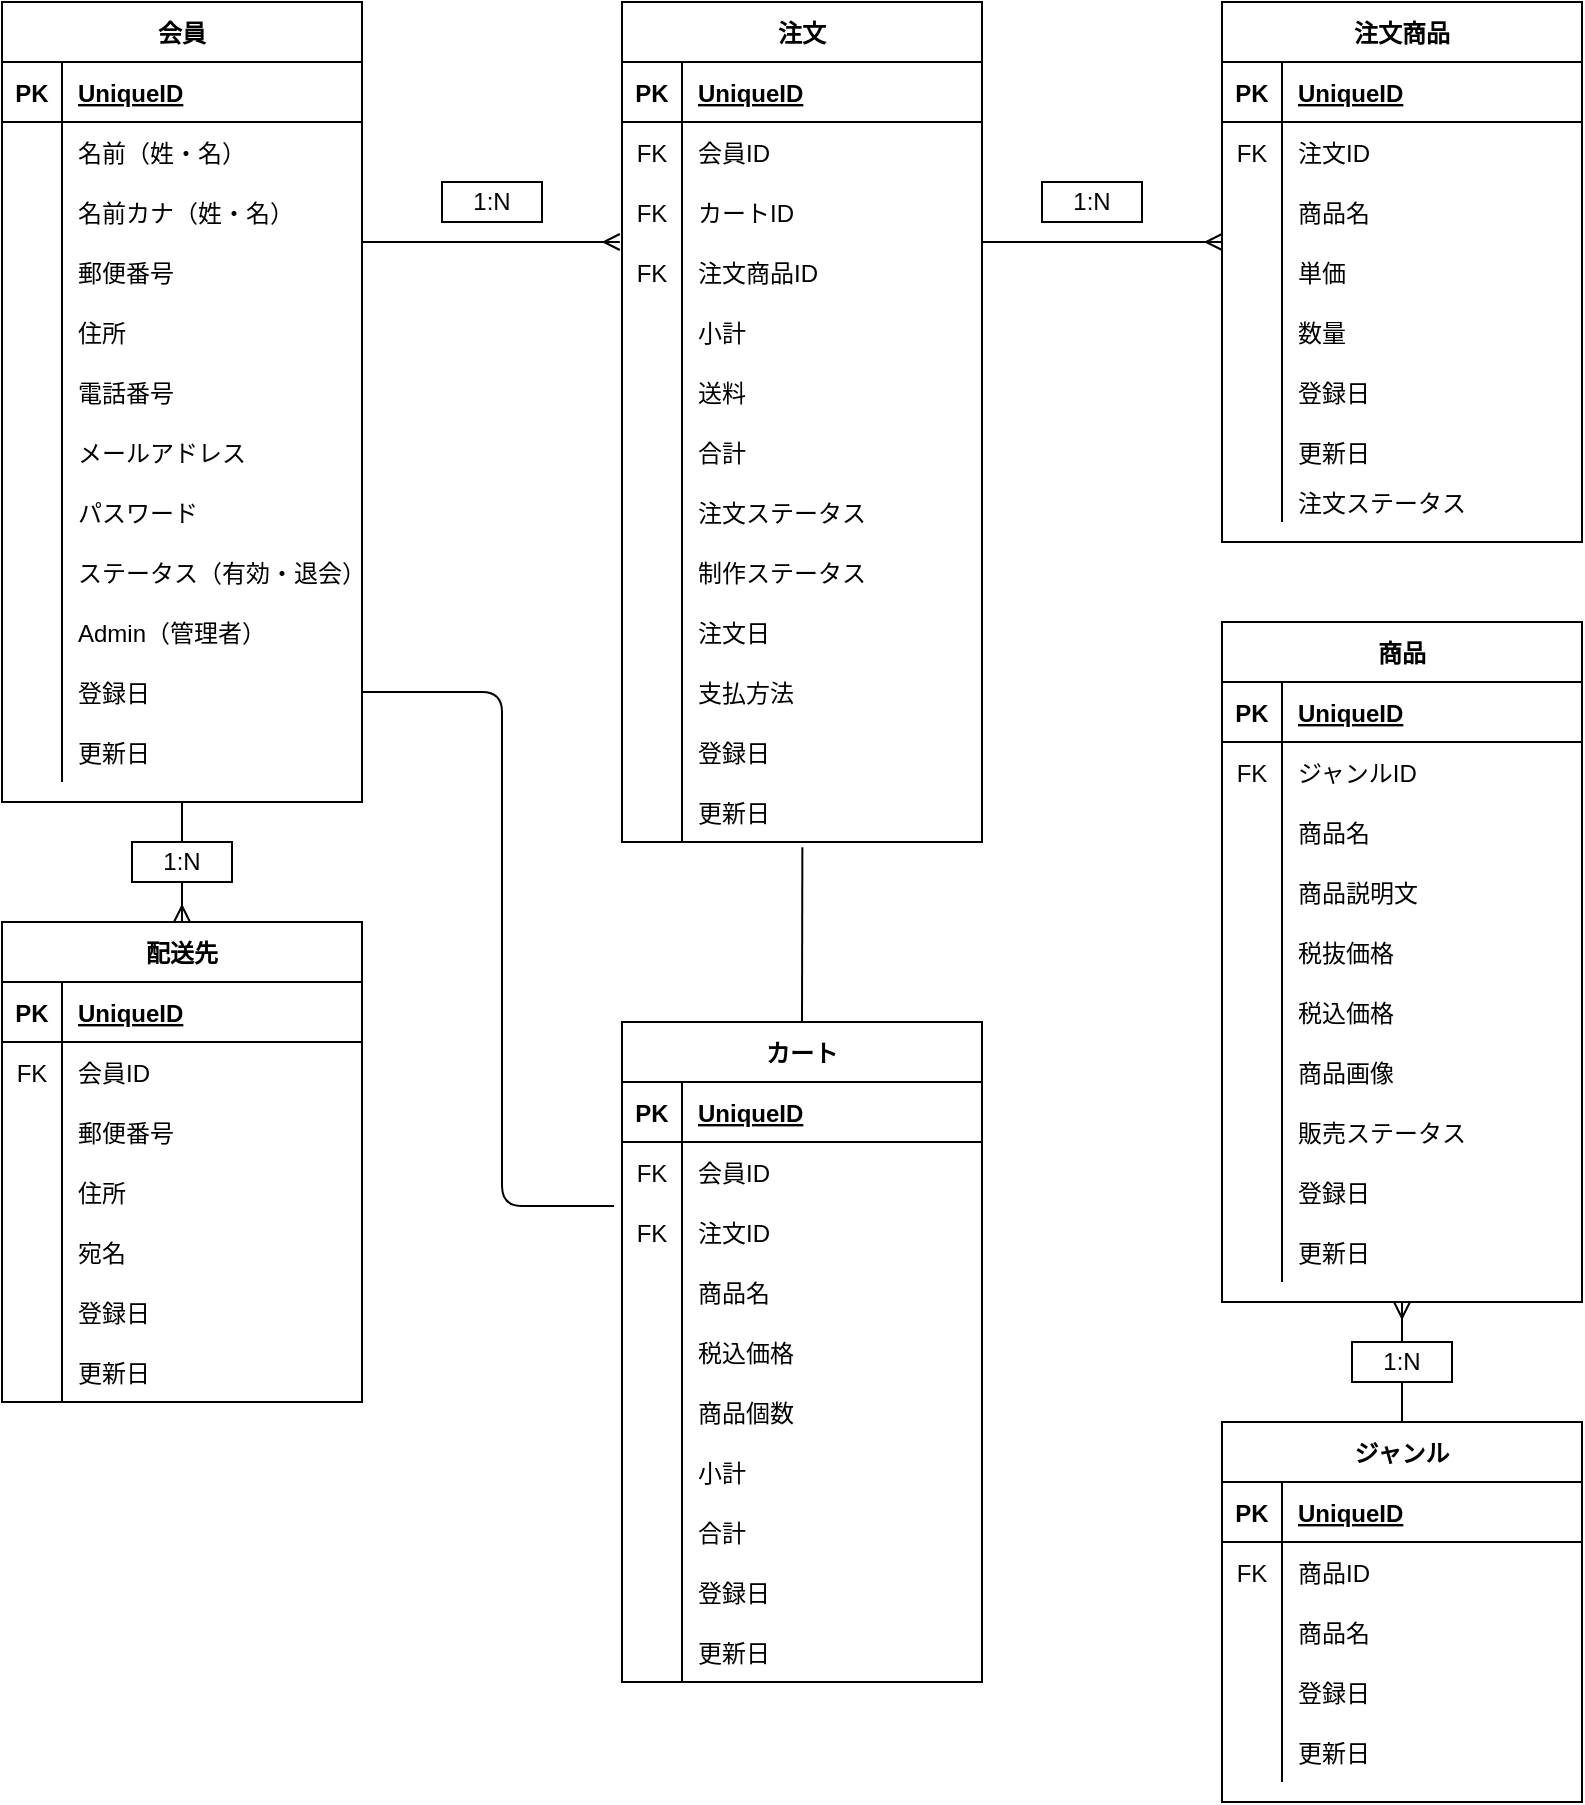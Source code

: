 <mxfile version="14.5.10" type="github">
  <diagram id="IAEGiq9gP3FGeBTiqhDT" name="Page-1">
    <mxGraphModel dx="1111" dy="513" grid="1" gridSize="10" guides="1" tooltips="1" connect="1" arrows="1" fold="1" page="1" pageScale="1" pageWidth="827" pageHeight="1169" math="0" shadow="0">
      <root>
        <mxCell id="0" />
        <mxCell id="1" parent="0" />
        <mxCell id="_laBqRCfSA1-eoaLihnK-1" value="会員" style="shape=table;startSize=30;container=1;collapsible=1;childLayout=tableLayout;fixedRows=1;rowLines=0;fontStyle=1;align=center;resizeLast=1;" vertex="1" parent="1">
          <mxGeometry x="10" y="10" width="180" height="400" as="geometry" />
        </mxCell>
        <mxCell id="_laBqRCfSA1-eoaLihnK-2" value="" style="shape=partialRectangle;collapsible=0;dropTarget=0;pointerEvents=0;fillColor=none;top=0;left=0;bottom=1;right=0;points=[[0,0.5],[1,0.5]];portConstraint=eastwest;" vertex="1" parent="_laBqRCfSA1-eoaLihnK-1">
          <mxGeometry y="30" width="180" height="30" as="geometry" />
        </mxCell>
        <mxCell id="_laBqRCfSA1-eoaLihnK-3" value="PK" style="shape=partialRectangle;connectable=0;fillColor=none;top=0;left=0;bottom=0;right=0;fontStyle=1;overflow=hidden;" vertex="1" parent="_laBqRCfSA1-eoaLihnK-2">
          <mxGeometry width="30" height="30" as="geometry" />
        </mxCell>
        <mxCell id="_laBqRCfSA1-eoaLihnK-4" value="UniqueID" style="shape=partialRectangle;connectable=0;fillColor=none;top=0;left=0;bottom=0;right=0;align=left;spacingLeft=6;fontStyle=5;overflow=hidden;" vertex="1" parent="_laBqRCfSA1-eoaLihnK-2">
          <mxGeometry x="30" width="150" height="30" as="geometry" />
        </mxCell>
        <mxCell id="_laBqRCfSA1-eoaLihnK-5" value="" style="shape=partialRectangle;collapsible=0;dropTarget=0;pointerEvents=0;fillColor=none;top=0;left=0;bottom=0;right=0;points=[[0,0.5],[1,0.5]];portConstraint=eastwest;" vertex="1" parent="_laBqRCfSA1-eoaLihnK-1">
          <mxGeometry y="60" width="180" height="30" as="geometry" />
        </mxCell>
        <mxCell id="_laBqRCfSA1-eoaLihnK-6" value="" style="shape=partialRectangle;connectable=0;fillColor=none;top=0;left=0;bottom=0;right=0;editable=1;overflow=hidden;" vertex="1" parent="_laBqRCfSA1-eoaLihnK-5">
          <mxGeometry width="30" height="30" as="geometry" />
        </mxCell>
        <mxCell id="_laBqRCfSA1-eoaLihnK-7" value="名前（姓・名）" style="shape=partialRectangle;connectable=0;fillColor=none;top=0;left=0;bottom=0;right=0;align=left;spacingLeft=6;overflow=hidden;" vertex="1" parent="_laBqRCfSA1-eoaLihnK-5">
          <mxGeometry x="30" width="150" height="30" as="geometry" />
        </mxCell>
        <mxCell id="_laBqRCfSA1-eoaLihnK-8" value="" style="shape=partialRectangle;collapsible=0;dropTarget=0;pointerEvents=0;fillColor=none;top=0;left=0;bottom=0;right=0;points=[[0,0.5],[1,0.5]];portConstraint=eastwest;" vertex="1" parent="_laBqRCfSA1-eoaLihnK-1">
          <mxGeometry y="90" width="180" height="30" as="geometry" />
        </mxCell>
        <mxCell id="_laBqRCfSA1-eoaLihnK-9" value="" style="shape=partialRectangle;connectable=0;fillColor=none;top=0;left=0;bottom=0;right=0;editable=1;overflow=hidden;" vertex="1" parent="_laBqRCfSA1-eoaLihnK-8">
          <mxGeometry width="30" height="30" as="geometry" />
        </mxCell>
        <mxCell id="_laBqRCfSA1-eoaLihnK-10" value="名前カナ（姓・名）" style="shape=partialRectangle;connectable=0;fillColor=none;top=0;left=0;bottom=0;right=0;align=left;spacingLeft=6;overflow=hidden;" vertex="1" parent="_laBqRCfSA1-eoaLihnK-8">
          <mxGeometry x="30" width="150" height="30" as="geometry" />
        </mxCell>
        <mxCell id="_laBqRCfSA1-eoaLihnK-11" value="" style="shape=partialRectangle;collapsible=0;dropTarget=0;pointerEvents=0;fillColor=none;top=0;left=0;bottom=0;right=0;points=[[0,0.5],[1,0.5]];portConstraint=eastwest;" vertex="1" parent="_laBqRCfSA1-eoaLihnK-1">
          <mxGeometry y="120" width="180" height="30" as="geometry" />
        </mxCell>
        <mxCell id="_laBqRCfSA1-eoaLihnK-12" value="" style="shape=partialRectangle;connectable=0;fillColor=none;top=0;left=0;bottom=0;right=0;editable=1;overflow=hidden;" vertex="1" parent="_laBqRCfSA1-eoaLihnK-11">
          <mxGeometry width="30" height="30" as="geometry" />
        </mxCell>
        <mxCell id="_laBqRCfSA1-eoaLihnK-13" value="郵便番号" style="shape=partialRectangle;connectable=0;fillColor=none;top=0;left=0;bottom=0;right=0;align=left;spacingLeft=6;overflow=hidden;" vertex="1" parent="_laBqRCfSA1-eoaLihnK-11">
          <mxGeometry x="30" width="150" height="30" as="geometry" />
        </mxCell>
        <mxCell id="_laBqRCfSA1-eoaLihnK-94" value="" style="shape=partialRectangle;collapsible=0;dropTarget=0;pointerEvents=0;fillColor=none;top=0;left=0;bottom=0;right=0;points=[[0,0.5],[1,0.5]];portConstraint=eastwest;" vertex="1" parent="_laBqRCfSA1-eoaLihnK-1">
          <mxGeometry y="150" width="180" height="30" as="geometry" />
        </mxCell>
        <mxCell id="_laBqRCfSA1-eoaLihnK-95" value="" style="shape=partialRectangle;connectable=0;fillColor=none;top=0;left=0;bottom=0;right=0;editable=1;overflow=hidden;" vertex="1" parent="_laBqRCfSA1-eoaLihnK-94">
          <mxGeometry width="30" height="30" as="geometry" />
        </mxCell>
        <mxCell id="_laBqRCfSA1-eoaLihnK-96" value="住所" style="shape=partialRectangle;connectable=0;fillColor=none;top=0;left=0;bottom=0;right=0;align=left;spacingLeft=6;overflow=hidden;" vertex="1" parent="_laBqRCfSA1-eoaLihnK-94">
          <mxGeometry x="30" width="150" height="30" as="geometry" />
        </mxCell>
        <mxCell id="_laBqRCfSA1-eoaLihnK-98" value="" style="shape=partialRectangle;collapsible=0;dropTarget=0;pointerEvents=0;fillColor=none;top=0;left=0;bottom=0;right=0;points=[[0,0.5],[1,0.5]];portConstraint=eastwest;" vertex="1" parent="_laBqRCfSA1-eoaLihnK-1">
          <mxGeometry y="180" width="180" height="30" as="geometry" />
        </mxCell>
        <mxCell id="_laBqRCfSA1-eoaLihnK-99" value="" style="shape=partialRectangle;connectable=0;fillColor=none;top=0;left=0;bottom=0;right=0;editable=1;overflow=hidden;" vertex="1" parent="_laBqRCfSA1-eoaLihnK-98">
          <mxGeometry width="30" height="30" as="geometry" />
        </mxCell>
        <mxCell id="_laBqRCfSA1-eoaLihnK-100" value="電話番号" style="shape=partialRectangle;connectable=0;fillColor=none;top=0;left=0;bottom=0;right=0;align=left;spacingLeft=6;overflow=hidden;" vertex="1" parent="_laBqRCfSA1-eoaLihnK-98">
          <mxGeometry x="30" width="150" height="30" as="geometry" />
        </mxCell>
        <mxCell id="_laBqRCfSA1-eoaLihnK-101" value="" style="shape=partialRectangle;collapsible=0;dropTarget=0;pointerEvents=0;fillColor=none;top=0;left=0;bottom=0;right=0;points=[[0,0.5],[1,0.5]];portConstraint=eastwest;" vertex="1" parent="_laBqRCfSA1-eoaLihnK-1">
          <mxGeometry y="210" width="180" height="30" as="geometry" />
        </mxCell>
        <mxCell id="_laBqRCfSA1-eoaLihnK-102" value="" style="shape=partialRectangle;connectable=0;fillColor=none;top=0;left=0;bottom=0;right=0;editable=1;overflow=hidden;" vertex="1" parent="_laBqRCfSA1-eoaLihnK-101">
          <mxGeometry width="30" height="30" as="geometry" />
        </mxCell>
        <mxCell id="_laBqRCfSA1-eoaLihnK-103" value="メールアドレス" style="shape=partialRectangle;connectable=0;fillColor=none;top=0;left=0;bottom=0;right=0;align=left;spacingLeft=6;overflow=hidden;" vertex="1" parent="_laBqRCfSA1-eoaLihnK-101">
          <mxGeometry x="30" width="150" height="30" as="geometry" />
        </mxCell>
        <mxCell id="_laBqRCfSA1-eoaLihnK-104" value="" style="shape=partialRectangle;collapsible=0;dropTarget=0;pointerEvents=0;fillColor=none;top=0;left=0;bottom=0;right=0;points=[[0,0.5],[1,0.5]];portConstraint=eastwest;" vertex="1" parent="_laBqRCfSA1-eoaLihnK-1">
          <mxGeometry y="240" width="180" height="30" as="geometry" />
        </mxCell>
        <mxCell id="_laBqRCfSA1-eoaLihnK-105" value="" style="shape=partialRectangle;connectable=0;fillColor=none;top=0;left=0;bottom=0;right=0;editable=1;overflow=hidden;" vertex="1" parent="_laBqRCfSA1-eoaLihnK-104">
          <mxGeometry width="30" height="30" as="geometry" />
        </mxCell>
        <mxCell id="_laBqRCfSA1-eoaLihnK-106" value="パスワード" style="shape=partialRectangle;connectable=0;fillColor=none;top=0;left=0;bottom=0;right=0;align=left;spacingLeft=6;overflow=hidden;" vertex="1" parent="_laBqRCfSA1-eoaLihnK-104">
          <mxGeometry x="30" width="150" height="30" as="geometry" />
        </mxCell>
        <mxCell id="_laBqRCfSA1-eoaLihnK-107" value="" style="shape=partialRectangle;collapsible=0;dropTarget=0;pointerEvents=0;fillColor=none;top=0;left=0;bottom=0;right=0;points=[[0,0.5],[1,0.5]];portConstraint=eastwest;" vertex="1" parent="_laBqRCfSA1-eoaLihnK-1">
          <mxGeometry y="270" width="180" height="30" as="geometry" />
        </mxCell>
        <mxCell id="_laBqRCfSA1-eoaLihnK-108" value="" style="shape=partialRectangle;connectable=0;fillColor=none;top=0;left=0;bottom=0;right=0;editable=1;overflow=hidden;" vertex="1" parent="_laBqRCfSA1-eoaLihnK-107">
          <mxGeometry width="30" height="30" as="geometry" />
        </mxCell>
        <mxCell id="_laBqRCfSA1-eoaLihnK-109" value="ステータス（有効・退会）" style="shape=partialRectangle;connectable=0;fillColor=none;top=0;left=0;bottom=0;right=0;align=left;spacingLeft=6;overflow=hidden;" vertex="1" parent="_laBqRCfSA1-eoaLihnK-107">
          <mxGeometry x="30" width="150" height="30" as="geometry" />
        </mxCell>
        <mxCell id="_laBqRCfSA1-eoaLihnK-335" value="" style="shape=partialRectangle;collapsible=0;dropTarget=0;pointerEvents=0;fillColor=none;top=0;left=0;bottom=0;right=0;points=[[0,0.5],[1,0.5]];portConstraint=eastwest;" vertex="1" parent="_laBqRCfSA1-eoaLihnK-1">
          <mxGeometry y="300" width="180" height="30" as="geometry" />
        </mxCell>
        <mxCell id="_laBqRCfSA1-eoaLihnK-336" value="" style="shape=partialRectangle;connectable=0;fillColor=none;top=0;left=0;bottom=0;right=0;editable=1;overflow=hidden;" vertex="1" parent="_laBqRCfSA1-eoaLihnK-335">
          <mxGeometry width="30" height="30" as="geometry" />
        </mxCell>
        <mxCell id="_laBqRCfSA1-eoaLihnK-337" value="Admin（管理者）" style="shape=partialRectangle;connectable=0;fillColor=none;top=0;left=0;bottom=0;right=0;align=left;spacingLeft=6;overflow=hidden;" vertex="1" parent="_laBqRCfSA1-eoaLihnK-335">
          <mxGeometry x="30" width="150" height="30" as="geometry" />
        </mxCell>
        <mxCell id="_laBqRCfSA1-eoaLihnK-110" value="" style="shape=partialRectangle;collapsible=0;dropTarget=0;pointerEvents=0;fillColor=none;top=0;left=0;bottom=0;right=0;points=[[0,0.5],[1,0.5]];portConstraint=eastwest;" vertex="1" parent="_laBqRCfSA1-eoaLihnK-1">
          <mxGeometry y="330" width="180" height="30" as="geometry" />
        </mxCell>
        <mxCell id="_laBqRCfSA1-eoaLihnK-111" value="" style="shape=partialRectangle;connectable=0;fillColor=none;top=0;left=0;bottom=0;right=0;editable=1;overflow=hidden;" vertex="1" parent="_laBqRCfSA1-eoaLihnK-110">
          <mxGeometry width="30" height="30" as="geometry" />
        </mxCell>
        <mxCell id="_laBqRCfSA1-eoaLihnK-112" value="登録日" style="shape=partialRectangle;connectable=0;fillColor=none;top=0;left=0;bottom=0;right=0;align=left;spacingLeft=6;overflow=hidden;" vertex="1" parent="_laBqRCfSA1-eoaLihnK-110">
          <mxGeometry x="30" width="150" height="30" as="geometry" />
        </mxCell>
        <mxCell id="_laBqRCfSA1-eoaLihnK-113" value="" style="shape=partialRectangle;collapsible=0;dropTarget=0;pointerEvents=0;fillColor=none;top=0;left=0;bottom=0;right=0;points=[[0,0.5],[1,0.5]];portConstraint=eastwest;" vertex="1" parent="_laBqRCfSA1-eoaLihnK-1">
          <mxGeometry y="360" width="180" height="30" as="geometry" />
        </mxCell>
        <mxCell id="_laBqRCfSA1-eoaLihnK-114" value="" style="shape=partialRectangle;connectable=0;fillColor=none;top=0;left=0;bottom=0;right=0;editable=1;overflow=hidden;" vertex="1" parent="_laBqRCfSA1-eoaLihnK-113">
          <mxGeometry width="30" height="30" as="geometry" />
        </mxCell>
        <mxCell id="_laBqRCfSA1-eoaLihnK-115" value="更新日" style="shape=partialRectangle;connectable=0;fillColor=none;top=0;left=0;bottom=0;right=0;align=left;spacingLeft=6;overflow=hidden;" vertex="1" parent="_laBqRCfSA1-eoaLihnK-113">
          <mxGeometry x="30" width="150" height="30" as="geometry" />
        </mxCell>
        <mxCell id="_laBqRCfSA1-eoaLihnK-14" value="ジャンル" style="shape=table;startSize=30;container=1;collapsible=1;childLayout=tableLayout;fixedRows=1;rowLines=0;fontStyle=1;align=center;resizeLast=1;" vertex="1" parent="1">
          <mxGeometry x="620" y="720" width="180" height="190" as="geometry" />
        </mxCell>
        <mxCell id="_laBqRCfSA1-eoaLihnK-15" value="" style="shape=partialRectangle;collapsible=0;dropTarget=0;pointerEvents=0;fillColor=none;top=0;left=0;bottom=1;right=0;points=[[0,0.5],[1,0.5]];portConstraint=eastwest;" vertex="1" parent="_laBqRCfSA1-eoaLihnK-14">
          <mxGeometry y="30" width="180" height="30" as="geometry" />
        </mxCell>
        <mxCell id="_laBqRCfSA1-eoaLihnK-16" value="PK" style="shape=partialRectangle;connectable=0;fillColor=none;top=0;left=0;bottom=0;right=0;fontStyle=1;overflow=hidden;" vertex="1" parent="_laBqRCfSA1-eoaLihnK-15">
          <mxGeometry width="30" height="30" as="geometry" />
        </mxCell>
        <mxCell id="_laBqRCfSA1-eoaLihnK-17" value="UniqueID" style="shape=partialRectangle;connectable=0;fillColor=none;top=0;left=0;bottom=0;right=0;align=left;spacingLeft=6;fontStyle=5;overflow=hidden;" vertex="1" parent="_laBqRCfSA1-eoaLihnK-15">
          <mxGeometry x="30" width="150" height="30" as="geometry" />
        </mxCell>
        <mxCell id="_laBqRCfSA1-eoaLihnK-194" value="" style="shape=partialRectangle;collapsible=0;dropTarget=0;pointerEvents=0;fillColor=none;top=0;left=0;bottom=0;right=0;points=[[0,0.5],[1,0.5]];portConstraint=eastwest;" vertex="1" parent="_laBqRCfSA1-eoaLihnK-14">
          <mxGeometry y="60" width="180" height="30" as="geometry" />
        </mxCell>
        <mxCell id="_laBqRCfSA1-eoaLihnK-195" value="FK" style="shape=partialRectangle;connectable=0;fillColor=none;top=0;left=0;bottom=0;right=0;fontStyle=0;overflow=hidden;" vertex="1" parent="_laBqRCfSA1-eoaLihnK-194">
          <mxGeometry width="30" height="30" as="geometry" />
        </mxCell>
        <mxCell id="_laBqRCfSA1-eoaLihnK-196" value="商品ID" style="shape=partialRectangle;connectable=0;fillColor=none;top=0;left=0;bottom=0;right=0;align=left;spacingLeft=6;fontStyle=0;overflow=hidden;" vertex="1" parent="_laBqRCfSA1-eoaLihnK-194">
          <mxGeometry x="30" width="150" height="30" as="geometry" />
        </mxCell>
        <mxCell id="_laBqRCfSA1-eoaLihnK-18" value="" style="shape=partialRectangle;collapsible=0;dropTarget=0;pointerEvents=0;fillColor=none;top=0;left=0;bottom=0;right=0;points=[[0,0.5],[1,0.5]];portConstraint=eastwest;" vertex="1" parent="_laBqRCfSA1-eoaLihnK-14">
          <mxGeometry y="90" width="180" height="30" as="geometry" />
        </mxCell>
        <mxCell id="_laBqRCfSA1-eoaLihnK-19" value="" style="shape=partialRectangle;connectable=0;fillColor=none;top=0;left=0;bottom=0;right=0;editable=1;overflow=hidden;" vertex="1" parent="_laBqRCfSA1-eoaLihnK-18">
          <mxGeometry width="30" height="30" as="geometry" />
        </mxCell>
        <mxCell id="_laBqRCfSA1-eoaLihnK-20" value="商品名" style="shape=partialRectangle;connectable=0;fillColor=none;top=0;left=0;bottom=0;right=0;align=left;spacingLeft=6;overflow=hidden;" vertex="1" parent="_laBqRCfSA1-eoaLihnK-18">
          <mxGeometry x="30" width="150" height="30" as="geometry" />
        </mxCell>
        <mxCell id="_laBqRCfSA1-eoaLihnK-198" value="" style="shape=partialRectangle;collapsible=0;dropTarget=0;pointerEvents=0;fillColor=none;top=0;left=0;bottom=0;right=0;points=[[0,0.5],[1,0.5]];portConstraint=eastwest;" vertex="1" parent="_laBqRCfSA1-eoaLihnK-14">
          <mxGeometry y="120" width="180" height="30" as="geometry" />
        </mxCell>
        <mxCell id="_laBqRCfSA1-eoaLihnK-199" value="" style="shape=partialRectangle;connectable=0;fillColor=none;top=0;left=0;bottom=0;right=0;editable=1;overflow=hidden;" vertex="1" parent="_laBqRCfSA1-eoaLihnK-198">
          <mxGeometry width="30" height="30" as="geometry" />
        </mxCell>
        <mxCell id="_laBqRCfSA1-eoaLihnK-200" value="登録日" style="shape=partialRectangle;connectable=0;fillColor=none;top=0;left=0;bottom=0;right=0;align=left;spacingLeft=6;overflow=hidden;" vertex="1" parent="_laBqRCfSA1-eoaLihnK-198">
          <mxGeometry x="30" width="150" height="30" as="geometry" />
        </mxCell>
        <mxCell id="_laBqRCfSA1-eoaLihnK-37" value="" style="shape=partialRectangle;collapsible=0;dropTarget=0;pointerEvents=0;fillColor=none;top=0;left=0;bottom=0;right=0;points=[[0,0.5],[1,0.5]];portConstraint=eastwest;" vertex="1" parent="_laBqRCfSA1-eoaLihnK-14">
          <mxGeometry y="150" width="180" height="30" as="geometry" />
        </mxCell>
        <mxCell id="_laBqRCfSA1-eoaLihnK-38" value="" style="shape=partialRectangle;connectable=0;fillColor=none;top=0;left=0;bottom=0;right=0;editable=1;overflow=hidden;" vertex="1" parent="_laBqRCfSA1-eoaLihnK-37">
          <mxGeometry width="30" height="30" as="geometry" />
        </mxCell>
        <mxCell id="_laBqRCfSA1-eoaLihnK-39" value="更新日" style="shape=partialRectangle;connectable=0;fillColor=none;top=0;left=0;bottom=0;right=0;align=left;spacingLeft=6;overflow=hidden;" vertex="1" parent="_laBqRCfSA1-eoaLihnK-37">
          <mxGeometry x="30" width="150" height="30" as="geometry" />
        </mxCell>
        <mxCell id="_laBqRCfSA1-eoaLihnK-27" value="注文" style="shape=table;startSize=30;container=1;collapsible=1;childLayout=tableLayout;fixedRows=1;rowLines=0;fontStyle=1;align=center;resizeLast=1;" vertex="1" parent="1">
          <mxGeometry x="320" y="10" width="180" height="420" as="geometry" />
        </mxCell>
        <mxCell id="_laBqRCfSA1-eoaLihnK-28" value="" style="shape=partialRectangle;collapsible=0;dropTarget=0;pointerEvents=0;fillColor=none;top=0;left=0;bottom=1;right=0;points=[[0,0.5],[1,0.5]];portConstraint=eastwest;" vertex="1" parent="_laBqRCfSA1-eoaLihnK-27">
          <mxGeometry y="30" width="180" height="30" as="geometry" />
        </mxCell>
        <mxCell id="_laBqRCfSA1-eoaLihnK-29" value="PK" style="shape=partialRectangle;connectable=0;fillColor=none;top=0;left=0;bottom=0;right=0;fontStyle=1;overflow=hidden;" vertex="1" parent="_laBqRCfSA1-eoaLihnK-28">
          <mxGeometry width="30" height="30" as="geometry" />
        </mxCell>
        <mxCell id="_laBqRCfSA1-eoaLihnK-30" value="UniqueID" style="shape=partialRectangle;connectable=0;fillColor=none;top=0;left=0;bottom=0;right=0;align=left;spacingLeft=6;fontStyle=5;overflow=hidden;" vertex="1" parent="_laBqRCfSA1-eoaLihnK-28">
          <mxGeometry x="30" width="150" height="30" as="geometry" />
        </mxCell>
        <mxCell id="_laBqRCfSA1-eoaLihnK-190" value="" style="shape=partialRectangle;collapsible=0;dropTarget=0;pointerEvents=0;fillColor=none;top=0;left=0;bottom=0;right=0;points=[[0,0.5],[1,0.5]];portConstraint=eastwest;" vertex="1" parent="_laBqRCfSA1-eoaLihnK-27">
          <mxGeometry y="60" width="180" height="30" as="geometry" />
        </mxCell>
        <mxCell id="_laBqRCfSA1-eoaLihnK-191" value="FK" style="shape=partialRectangle;connectable=0;fillColor=none;top=0;left=0;bottom=0;right=0;fontStyle=0;overflow=hidden;" vertex="1" parent="_laBqRCfSA1-eoaLihnK-190">
          <mxGeometry width="30" height="30" as="geometry" />
        </mxCell>
        <mxCell id="_laBqRCfSA1-eoaLihnK-192" value="会員ID" style="shape=partialRectangle;connectable=0;fillColor=none;top=0;left=0;bottom=0;right=0;align=left;spacingLeft=6;fontStyle=0;overflow=hidden;" vertex="1" parent="_laBqRCfSA1-eoaLihnK-190">
          <mxGeometry x="30" width="150" height="30" as="geometry" />
        </mxCell>
        <mxCell id="_laBqRCfSA1-eoaLihnK-253" value="" style="shape=partialRectangle;collapsible=0;dropTarget=0;pointerEvents=0;fillColor=none;top=0;left=0;bottom=0;right=0;points=[[0,0.5],[1,0.5]];portConstraint=eastwest;" vertex="1" parent="_laBqRCfSA1-eoaLihnK-27">
          <mxGeometry y="90" width="180" height="30" as="geometry" />
        </mxCell>
        <mxCell id="_laBqRCfSA1-eoaLihnK-254" value="FK" style="shape=partialRectangle;connectable=0;fillColor=none;top=0;left=0;bottom=0;right=0;fontStyle=0;overflow=hidden;" vertex="1" parent="_laBqRCfSA1-eoaLihnK-253">
          <mxGeometry width="30" height="30" as="geometry" />
        </mxCell>
        <mxCell id="_laBqRCfSA1-eoaLihnK-255" value="カートID" style="shape=partialRectangle;connectable=0;fillColor=none;top=0;left=0;bottom=0;right=0;align=left;spacingLeft=6;fontStyle=0;overflow=hidden;" vertex="1" parent="_laBqRCfSA1-eoaLihnK-253">
          <mxGeometry x="30" width="150" height="30" as="geometry" />
        </mxCell>
        <mxCell id="_laBqRCfSA1-eoaLihnK-317" value="" style="shape=partialRectangle;collapsible=0;dropTarget=0;pointerEvents=0;fillColor=none;top=0;left=0;bottom=0;right=0;points=[[0,0.5],[1,0.5]];portConstraint=eastwest;" vertex="1" parent="_laBqRCfSA1-eoaLihnK-27">
          <mxGeometry y="120" width="180" height="30" as="geometry" />
        </mxCell>
        <mxCell id="_laBqRCfSA1-eoaLihnK-318" value="FK" style="shape=partialRectangle;connectable=0;fillColor=none;top=0;left=0;bottom=0;right=0;fontStyle=0;overflow=hidden;" vertex="1" parent="_laBqRCfSA1-eoaLihnK-317">
          <mxGeometry width="30" height="30" as="geometry" />
        </mxCell>
        <mxCell id="_laBqRCfSA1-eoaLihnK-319" value="注文商品ID" style="shape=partialRectangle;connectable=0;fillColor=none;top=0;left=0;bottom=0;right=0;align=left;spacingLeft=6;fontStyle=0;overflow=hidden;" vertex="1" parent="_laBqRCfSA1-eoaLihnK-317">
          <mxGeometry x="30" width="150" height="30" as="geometry" />
        </mxCell>
        <mxCell id="_laBqRCfSA1-eoaLihnK-31" value="" style="shape=partialRectangle;collapsible=0;dropTarget=0;pointerEvents=0;fillColor=none;top=0;left=0;bottom=0;right=0;points=[[0,0.5],[1,0.5]];portConstraint=eastwest;" vertex="1" parent="_laBqRCfSA1-eoaLihnK-27">
          <mxGeometry y="150" width="180" height="30" as="geometry" />
        </mxCell>
        <mxCell id="_laBqRCfSA1-eoaLihnK-32" value="" style="shape=partialRectangle;connectable=0;fillColor=none;top=0;left=0;bottom=0;right=0;editable=1;overflow=hidden;" vertex="1" parent="_laBqRCfSA1-eoaLihnK-31">
          <mxGeometry width="30" height="30" as="geometry" />
        </mxCell>
        <mxCell id="_laBqRCfSA1-eoaLihnK-33" value="小計" style="shape=partialRectangle;connectable=0;fillColor=none;top=0;left=0;bottom=0;right=0;align=left;spacingLeft=6;overflow=hidden;" vertex="1" parent="_laBqRCfSA1-eoaLihnK-31">
          <mxGeometry x="30" width="150" height="30" as="geometry" />
        </mxCell>
        <mxCell id="_laBqRCfSA1-eoaLihnK-34" value="" style="shape=partialRectangle;collapsible=0;dropTarget=0;pointerEvents=0;fillColor=none;top=0;left=0;bottom=0;right=0;points=[[0,0.5],[1,0.5]];portConstraint=eastwest;" vertex="1" parent="_laBqRCfSA1-eoaLihnK-27">
          <mxGeometry y="180" width="180" height="30" as="geometry" />
        </mxCell>
        <mxCell id="_laBqRCfSA1-eoaLihnK-35" value="" style="shape=partialRectangle;connectable=0;fillColor=none;top=0;left=0;bottom=0;right=0;editable=1;overflow=hidden;" vertex="1" parent="_laBqRCfSA1-eoaLihnK-34">
          <mxGeometry width="30" height="30" as="geometry" />
        </mxCell>
        <mxCell id="_laBqRCfSA1-eoaLihnK-36" value="送料" style="shape=partialRectangle;connectable=0;fillColor=none;top=0;left=0;bottom=0;right=0;align=left;spacingLeft=6;overflow=hidden;" vertex="1" parent="_laBqRCfSA1-eoaLihnK-34">
          <mxGeometry x="30" width="150" height="30" as="geometry" />
        </mxCell>
        <mxCell id="_laBqRCfSA1-eoaLihnK-152" value="" style="shape=partialRectangle;collapsible=0;dropTarget=0;pointerEvents=0;fillColor=none;top=0;left=0;bottom=0;right=0;points=[[0,0.5],[1,0.5]];portConstraint=eastwest;" vertex="1" parent="_laBqRCfSA1-eoaLihnK-27">
          <mxGeometry y="210" width="180" height="30" as="geometry" />
        </mxCell>
        <mxCell id="_laBqRCfSA1-eoaLihnK-153" value="" style="shape=partialRectangle;connectable=0;fillColor=none;top=0;left=0;bottom=0;right=0;editable=1;overflow=hidden;" vertex="1" parent="_laBqRCfSA1-eoaLihnK-152">
          <mxGeometry width="30" height="30" as="geometry" />
        </mxCell>
        <mxCell id="_laBqRCfSA1-eoaLihnK-154" value="合計" style="shape=partialRectangle;connectable=0;fillColor=none;top=0;left=0;bottom=0;right=0;align=left;spacingLeft=6;overflow=hidden;" vertex="1" parent="_laBqRCfSA1-eoaLihnK-152">
          <mxGeometry x="30" width="150" height="30" as="geometry" />
        </mxCell>
        <mxCell id="_laBqRCfSA1-eoaLihnK-144" value="" style="shape=partialRectangle;collapsible=0;dropTarget=0;pointerEvents=0;fillColor=none;top=0;left=0;bottom=0;right=0;points=[[0,0.5],[1,0.5]];portConstraint=eastwest;" vertex="1" parent="_laBqRCfSA1-eoaLihnK-27">
          <mxGeometry y="240" width="180" height="30" as="geometry" />
        </mxCell>
        <mxCell id="_laBqRCfSA1-eoaLihnK-145" value="" style="shape=partialRectangle;connectable=0;fillColor=none;top=0;left=0;bottom=0;right=0;editable=1;overflow=hidden;" vertex="1" parent="_laBqRCfSA1-eoaLihnK-144">
          <mxGeometry width="30" height="30" as="geometry" />
        </mxCell>
        <mxCell id="_laBqRCfSA1-eoaLihnK-146" value="注文ステータス" style="shape=partialRectangle;connectable=0;fillColor=none;top=0;left=0;bottom=0;right=0;align=left;spacingLeft=6;overflow=hidden;" vertex="1" parent="_laBqRCfSA1-eoaLihnK-144">
          <mxGeometry x="30" width="150" height="30" as="geometry" />
        </mxCell>
        <mxCell id="_laBqRCfSA1-eoaLihnK-148" value="" style="shape=partialRectangle;collapsible=0;dropTarget=0;pointerEvents=0;fillColor=none;top=0;left=0;bottom=0;right=0;points=[[0,0.5],[1,0.5]];portConstraint=eastwest;" vertex="1" parent="_laBqRCfSA1-eoaLihnK-27">
          <mxGeometry y="270" width="180" height="30" as="geometry" />
        </mxCell>
        <mxCell id="_laBqRCfSA1-eoaLihnK-149" value="" style="shape=partialRectangle;connectable=0;fillColor=none;top=0;left=0;bottom=0;right=0;editable=1;overflow=hidden;" vertex="1" parent="_laBqRCfSA1-eoaLihnK-148">
          <mxGeometry width="30" height="30" as="geometry" />
        </mxCell>
        <mxCell id="_laBqRCfSA1-eoaLihnK-150" value="制作ステータス" style="shape=partialRectangle;connectable=0;fillColor=none;top=0;left=0;bottom=0;right=0;align=left;spacingLeft=6;overflow=hidden;" vertex="1" parent="_laBqRCfSA1-eoaLihnK-148">
          <mxGeometry x="30" width="150" height="30" as="geometry" />
        </mxCell>
        <mxCell id="_laBqRCfSA1-eoaLihnK-136" value="" style="shape=partialRectangle;collapsible=0;dropTarget=0;pointerEvents=0;fillColor=none;top=0;left=0;bottom=0;right=0;points=[[0,0.5],[1,0.5]];portConstraint=eastwest;" vertex="1" parent="_laBqRCfSA1-eoaLihnK-27">
          <mxGeometry y="300" width="180" height="30" as="geometry" />
        </mxCell>
        <mxCell id="_laBqRCfSA1-eoaLihnK-137" value="" style="shape=partialRectangle;connectable=0;fillColor=none;top=0;left=0;bottom=0;right=0;editable=1;overflow=hidden;" vertex="1" parent="_laBqRCfSA1-eoaLihnK-136">
          <mxGeometry width="30" height="30" as="geometry" />
        </mxCell>
        <mxCell id="_laBqRCfSA1-eoaLihnK-138" value="注文日" style="shape=partialRectangle;connectable=0;fillColor=none;top=0;left=0;bottom=0;right=0;align=left;spacingLeft=6;overflow=hidden;" vertex="1" parent="_laBqRCfSA1-eoaLihnK-136">
          <mxGeometry x="30" width="150" height="30" as="geometry" />
        </mxCell>
        <mxCell id="_laBqRCfSA1-eoaLihnK-140" value="" style="shape=partialRectangle;collapsible=0;dropTarget=0;pointerEvents=0;fillColor=none;top=0;left=0;bottom=0;right=0;points=[[0,0.5],[1,0.5]];portConstraint=eastwest;" vertex="1" parent="_laBqRCfSA1-eoaLihnK-27">
          <mxGeometry y="330" width="180" height="30" as="geometry" />
        </mxCell>
        <mxCell id="_laBqRCfSA1-eoaLihnK-141" value="" style="shape=partialRectangle;connectable=0;fillColor=none;top=0;left=0;bottom=0;right=0;editable=1;overflow=hidden;" vertex="1" parent="_laBqRCfSA1-eoaLihnK-140">
          <mxGeometry width="30" height="30" as="geometry" />
        </mxCell>
        <mxCell id="_laBqRCfSA1-eoaLihnK-142" value="支払方法" style="shape=partialRectangle;connectable=0;fillColor=none;top=0;left=0;bottom=0;right=0;align=left;spacingLeft=6;overflow=hidden;" vertex="1" parent="_laBqRCfSA1-eoaLihnK-140">
          <mxGeometry x="30" width="150" height="30" as="geometry" />
        </mxCell>
        <mxCell id="_laBqRCfSA1-eoaLihnK-128" value="" style="shape=partialRectangle;collapsible=0;dropTarget=0;pointerEvents=0;fillColor=none;top=0;left=0;bottom=0;right=0;points=[[0,0.5],[1,0.5]];portConstraint=eastwest;" vertex="1" parent="_laBqRCfSA1-eoaLihnK-27">
          <mxGeometry y="360" width="180" height="30" as="geometry" />
        </mxCell>
        <mxCell id="_laBqRCfSA1-eoaLihnK-129" value="" style="shape=partialRectangle;connectable=0;fillColor=none;top=0;left=0;bottom=0;right=0;editable=1;overflow=hidden;" vertex="1" parent="_laBqRCfSA1-eoaLihnK-128">
          <mxGeometry width="30" height="30" as="geometry" />
        </mxCell>
        <mxCell id="_laBqRCfSA1-eoaLihnK-130" value="登録日" style="shape=partialRectangle;connectable=0;fillColor=none;top=0;left=0;bottom=0;right=0;align=left;spacingLeft=6;overflow=hidden;" vertex="1" parent="_laBqRCfSA1-eoaLihnK-128">
          <mxGeometry x="30" width="150" height="30" as="geometry" />
        </mxCell>
        <mxCell id="_laBqRCfSA1-eoaLihnK-132" value="" style="shape=partialRectangle;collapsible=0;dropTarget=0;pointerEvents=0;fillColor=none;top=0;left=0;bottom=0;right=0;points=[[0,0.5],[1,0.5]];portConstraint=eastwest;" vertex="1" parent="_laBqRCfSA1-eoaLihnK-27">
          <mxGeometry y="390" width="180" height="30" as="geometry" />
        </mxCell>
        <mxCell id="_laBqRCfSA1-eoaLihnK-133" value="" style="shape=partialRectangle;connectable=0;fillColor=none;top=0;left=0;bottom=0;right=0;editable=1;overflow=hidden;" vertex="1" parent="_laBqRCfSA1-eoaLihnK-132">
          <mxGeometry width="30" height="30" as="geometry" />
        </mxCell>
        <mxCell id="_laBqRCfSA1-eoaLihnK-134" value="更新日" style="shape=partialRectangle;connectable=0;fillColor=none;top=0;left=0;bottom=0;right=0;align=left;spacingLeft=6;overflow=hidden;" vertex="1" parent="_laBqRCfSA1-eoaLihnK-132">
          <mxGeometry x="30" width="150" height="30" as="geometry" />
        </mxCell>
        <mxCell id="_laBqRCfSA1-eoaLihnK-40" value="商品" style="shape=table;startSize=30;container=1;collapsible=1;childLayout=tableLayout;fixedRows=1;rowLines=0;fontStyle=1;align=center;resizeLast=1;" vertex="1" parent="1">
          <mxGeometry x="620" y="320" width="180" height="340" as="geometry" />
        </mxCell>
        <mxCell id="_laBqRCfSA1-eoaLihnK-41" value="" style="shape=partialRectangle;collapsible=0;dropTarget=0;pointerEvents=0;fillColor=none;top=0;left=0;bottom=1;right=0;points=[[0,0.5],[1,0.5]];portConstraint=eastwest;" vertex="1" parent="_laBqRCfSA1-eoaLihnK-40">
          <mxGeometry y="30" width="180" height="30" as="geometry" />
        </mxCell>
        <mxCell id="_laBqRCfSA1-eoaLihnK-42" value="PK" style="shape=partialRectangle;connectable=0;fillColor=none;top=0;left=0;bottom=0;right=0;fontStyle=1;overflow=hidden;" vertex="1" parent="_laBqRCfSA1-eoaLihnK-41">
          <mxGeometry width="30" height="30" as="geometry" />
        </mxCell>
        <mxCell id="_laBqRCfSA1-eoaLihnK-43" value="UniqueID" style="shape=partialRectangle;connectable=0;fillColor=none;top=0;left=0;bottom=0;right=0;align=left;spacingLeft=6;fontStyle=5;overflow=hidden;" vertex="1" parent="_laBqRCfSA1-eoaLihnK-41">
          <mxGeometry x="30" width="150" height="30" as="geometry" />
        </mxCell>
        <mxCell id="_laBqRCfSA1-eoaLihnK-258" value="" style="shape=partialRectangle;collapsible=0;dropTarget=0;pointerEvents=0;fillColor=none;top=0;left=0;bottom=0;right=0;points=[[0,0.5],[1,0.5]];portConstraint=eastwest;" vertex="1" parent="_laBqRCfSA1-eoaLihnK-40">
          <mxGeometry y="60" width="180" height="30" as="geometry" />
        </mxCell>
        <mxCell id="_laBqRCfSA1-eoaLihnK-259" value="FK" style="shape=partialRectangle;connectable=0;fillColor=none;top=0;left=0;bottom=0;right=0;fontStyle=0;overflow=hidden;" vertex="1" parent="_laBqRCfSA1-eoaLihnK-258">
          <mxGeometry width="30" height="30" as="geometry" />
        </mxCell>
        <mxCell id="_laBqRCfSA1-eoaLihnK-260" value="ジャンルID" style="shape=partialRectangle;connectable=0;fillColor=none;top=0;left=0;bottom=0;right=0;align=left;spacingLeft=6;fontStyle=0;overflow=hidden;" vertex="1" parent="_laBqRCfSA1-eoaLihnK-258">
          <mxGeometry x="30" width="150" height="30" as="geometry" />
        </mxCell>
        <mxCell id="_laBqRCfSA1-eoaLihnK-44" value="" style="shape=partialRectangle;collapsible=0;dropTarget=0;pointerEvents=0;fillColor=none;top=0;left=0;bottom=0;right=0;points=[[0,0.5],[1,0.5]];portConstraint=eastwest;" vertex="1" parent="_laBqRCfSA1-eoaLihnK-40">
          <mxGeometry y="90" width="180" height="30" as="geometry" />
        </mxCell>
        <mxCell id="_laBqRCfSA1-eoaLihnK-45" value="" style="shape=partialRectangle;connectable=0;fillColor=none;top=0;left=0;bottom=0;right=0;editable=1;overflow=hidden;" vertex="1" parent="_laBqRCfSA1-eoaLihnK-44">
          <mxGeometry width="30" height="30" as="geometry" />
        </mxCell>
        <mxCell id="_laBqRCfSA1-eoaLihnK-46" value="商品名" style="shape=partialRectangle;connectable=0;fillColor=none;top=0;left=0;bottom=0;right=0;align=left;spacingLeft=6;overflow=hidden;" vertex="1" parent="_laBqRCfSA1-eoaLihnK-44">
          <mxGeometry x="30" width="150" height="30" as="geometry" />
        </mxCell>
        <mxCell id="_laBqRCfSA1-eoaLihnK-47" value="" style="shape=partialRectangle;collapsible=0;dropTarget=0;pointerEvents=0;fillColor=none;top=0;left=0;bottom=0;right=0;points=[[0,0.5],[1,0.5]];portConstraint=eastwest;" vertex="1" parent="_laBqRCfSA1-eoaLihnK-40">
          <mxGeometry y="120" width="180" height="30" as="geometry" />
        </mxCell>
        <mxCell id="_laBqRCfSA1-eoaLihnK-48" value="" style="shape=partialRectangle;connectable=0;fillColor=none;top=0;left=0;bottom=0;right=0;editable=1;overflow=hidden;" vertex="1" parent="_laBqRCfSA1-eoaLihnK-47">
          <mxGeometry width="30" height="30" as="geometry" />
        </mxCell>
        <mxCell id="_laBqRCfSA1-eoaLihnK-49" value="商品説明文" style="shape=partialRectangle;connectable=0;fillColor=none;top=0;left=0;bottom=0;right=0;align=left;spacingLeft=6;overflow=hidden;" vertex="1" parent="_laBqRCfSA1-eoaLihnK-47">
          <mxGeometry x="30" width="150" height="30" as="geometry" />
        </mxCell>
        <mxCell id="_laBqRCfSA1-eoaLihnK-202" value="" style="shape=partialRectangle;collapsible=0;dropTarget=0;pointerEvents=0;fillColor=none;top=0;left=0;bottom=0;right=0;points=[[0,0.5],[1,0.5]];portConstraint=eastwest;" vertex="1" parent="_laBqRCfSA1-eoaLihnK-40">
          <mxGeometry y="150" width="180" height="30" as="geometry" />
        </mxCell>
        <mxCell id="_laBqRCfSA1-eoaLihnK-203" value="" style="shape=partialRectangle;connectable=0;fillColor=none;top=0;left=0;bottom=0;right=0;editable=1;overflow=hidden;" vertex="1" parent="_laBqRCfSA1-eoaLihnK-202">
          <mxGeometry width="30" height="30" as="geometry" />
        </mxCell>
        <mxCell id="_laBqRCfSA1-eoaLihnK-204" value="税抜価格" style="shape=partialRectangle;connectable=0;fillColor=none;top=0;left=0;bottom=0;right=0;align=left;spacingLeft=6;overflow=hidden;" vertex="1" parent="_laBqRCfSA1-eoaLihnK-202">
          <mxGeometry x="30" width="150" height="30" as="geometry" />
        </mxCell>
        <mxCell id="_laBqRCfSA1-eoaLihnK-289" value="" style="shape=partialRectangle;collapsible=0;dropTarget=0;pointerEvents=0;fillColor=none;top=0;left=0;bottom=0;right=0;points=[[0,0.5],[1,0.5]];portConstraint=eastwest;" vertex="1" parent="_laBqRCfSA1-eoaLihnK-40">
          <mxGeometry y="180" width="180" height="30" as="geometry" />
        </mxCell>
        <mxCell id="_laBqRCfSA1-eoaLihnK-290" value="" style="shape=partialRectangle;connectable=0;fillColor=none;top=0;left=0;bottom=0;right=0;editable=1;overflow=hidden;" vertex="1" parent="_laBqRCfSA1-eoaLihnK-289">
          <mxGeometry width="30" height="30" as="geometry" />
        </mxCell>
        <mxCell id="_laBqRCfSA1-eoaLihnK-291" value="税込価格" style="shape=partialRectangle;connectable=0;fillColor=none;top=0;left=0;bottom=0;right=0;align=left;spacingLeft=6;overflow=hidden;" vertex="1" parent="_laBqRCfSA1-eoaLihnK-289">
          <mxGeometry x="30" width="150" height="30" as="geometry" />
        </mxCell>
        <mxCell id="_laBqRCfSA1-eoaLihnK-210" value="" style="shape=partialRectangle;collapsible=0;dropTarget=0;pointerEvents=0;fillColor=none;top=0;left=0;bottom=0;right=0;points=[[0,0.5],[1,0.5]];portConstraint=eastwest;" vertex="1" parent="_laBqRCfSA1-eoaLihnK-40">
          <mxGeometry y="210" width="180" height="30" as="geometry" />
        </mxCell>
        <mxCell id="_laBqRCfSA1-eoaLihnK-211" value="" style="shape=partialRectangle;connectable=0;fillColor=none;top=0;left=0;bottom=0;right=0;editable=1;overflow=hidden;" vertex="1" parent="_laBqRCfSA1-eoaLihnK-210">
          <mxGeometry width="30" height="30" as="geometry" />
        </mxCell>
        <mxCell id="_laBqRCfSA1-eoaLihnK-212" value="商品画像" style="shape=partialRectangle;connectable=0;fillColor=none;top=0;left=0;bottom=0;right=0;align=left;spacingLeft=6;overflow=hidden;" vertex="1" parent="_laBqRCfSA1-eoaLihnK-210">
          <mxGeometry x="30" width="150" height="30" as="geometry" />
        </mxCell>
        <mxCell id="_laBqRCfSA1-eoaLihnK-214" value="" style="shape=partialRectangle;collapsible=0;dropTarget=0;pointerEvents=0;fillColor=none;top=0;left=0;bottom=0;right=0;points=[[0,0.5],[1,0.5]];portConstraint=eastwest;" vertex="1" parent="_laBqRCfSA1-eoaLihnK-40">
          <mxGeometry y="240" width="180" height="30" as="geometry" />
        </mxCell>
        <mxCell id="_laBqRCfSA1-eoaLihnK-215" value="" style="shape=partialRectangle;connectable=0;fillColor=none;top=0;left=0;bottom=0;right=0;editable=1;overflow=hidden;" vertex="1" parent="_laBqRCfSA1-eoaLihnK-214">
          <mxGeometry width="30" height="30" as="geometry" />
        </mxCell>
        <mxCell id="_laBqRCfSA1-eoaLihnK-216" value="販売ステータス" style="shape=partialRectangle;connectable=0;fillColor=none;top=0;left=0;bottom=0;right=0;align=left;spacingLeft=6;overflow=hidden;" vertex="1" parent="_laBqRCfSA1-eoaLihnK-214">
          <mxGeometry x="30" width="150" height="30" as="geometry" />
        </mxCell>
        <mxCell id="_laBqRCfSA1-eoaLihnK-218" value="" style="shape=partialRectangle;collapsible=0;dropTarget=0;pointerEvents=0;fillColor=none;top=0;left=0;bottom=0;right=0;points=[[0,0.5],[1,0.5]];portConstraint=eastwest;" vertex="1" parent="_laBqRCfSA1-eoaLihnK-40">
          <mxGeometry y="270" width="180" height="30" as="geometry" />
        </mxCell>
        <mxCell id="_laBqRCfSA1-eoaLihnK-219" value="" style="shape=partialRectangle;connectable=0;fillColor=none;top=0;left=0;bottom=0;right=0;editable=1;overflow=hidden;" vertex="1" parent="_laBqRCfSA1-eoaLihnK-218">
          <mxGeometry width="30" height="30" as="geometry" />
        </mxCell>
        <mxCell id="_laBqRCfSA1-eoaLihnK-220" value="登録日" style="shape=partialRectangle;connectable=0;fillColor=none;top=0;left=0;bottom=0;right=0;align=left;spacingLeft=6;overflow=hidden;" vertex="1" parent="_laBqRCfSA1-eoaLihnK-218">
          <mxGeometry x="30" width="150" height="30" as="geometry" />
        </mxCell>
        <mxCell id="_laBqRCfSA1-eoaLihnK-50" value="" style="shape=partialRectangle;collapsible=0;dropTarget=0;pointerEvents=0;fillColor=none;top=0;left=0;bottom=0;right=0;points=[[0,0.5],[1,0.5]];portConstraint=eastwest;" vertex="1" parent="_laBqRCfSA1-eoaLihnK-40">
          <mxGeometry y="300" width="180" height="30" as="geometry" />
        </mxCell>
        <mxCell id="_laBqRCfSA1-eoaLihnK-51" value="" style="shape=partialRectangle;connectable=0;fillColor=none;top=0;left=0;bottom=0;right=0;editable=1;overflow=hidden;" vertex="1" parent="_laBqRCfSA1-eoaLihnK-50">
          <mxGeometry width="30" height="30" as="geometry" />
        </mxCell>
        <mxCell id="_laBqRCfSA1-eoaLihnK-52" value="更新日" style="shape=partialRectangle;connectable=0;fillColor=none;top=0;left=0;bottom=0;right=0;align=left;spacingLeft=6;overflow=hidden;" vertex="1" parent="_laBqRCfSA1-eoaLihnK-50">
          <mxGeometry x="30" width="150" height="30" as="geometry" />
        </mxCell>
        <mxCell id="_laBqRCfSA1-eoaLihnK-53" value="配送先" style="shape=table;startSize=30;container=1;collapsible=1;childLayout=tableLayout;fixedRows=1;rowLines=0;fontStyle=1;align=center;resizeLast=1;" vertex="1" parent="1">
          <mxGeometry x="10" y="470" width="180" height="240" as="geometry" />
        </mxCell>
        <mxCell id="_laBqRCfSA1-eoaLihnK-54" value="" style="shape=partialRectangle;collapsible=0;dropTarget=0;pointerEvents=0;fillColor=none;top=0;left=0;bottom=1;right=0;points=[[0,0.5],[1,0.5]];portConstraint=eastwest;" vertex="1" parent="_laBqRCfSA1-eoaLihnK-53">
          <mxGeometry y="30" width="180" height="30" as="geometry" />
        </mxCell>
        <mxCell id="_laBqRCfSA1-eoaLihnK-55" value="PK" style="shape=partialRectangle;connectable=0;fillColor=none;top=0;left=0;bottom=0;right=0;fontStyle=1;overflow=hidden;" vertex="1" parent="_laBqRCfSA1-eoaLihnK-54">
          <mxGeometry width="30" height="30" as="geometry" />
        </mxCell>
        <mxCell id="_laBqRCfSA1-eoaLihnK-56" value="UniqueID" style="shape=partialRectangle;connectable=0;fillColor=none;top=0;left=0;bottom=0;right=0;align=left;spacingLeft=6;fontStyle=5;overflow=hidden;" vertex="1" parent="_laBqRCfSA1-eoaLihnK-54">
          <mxGeometry x="30" width="150" height="30" as="geometry" />
        </mxCell>
        <mxCell id="_laBqRCfSA1-eoaLihnK-172" value="" style="shape=partialRectangle;collapsible=0;dropTarget=0;pointerEvents=0;fillColor=none;top=0;left=0;bottom=0;right=0;points=[[0,0.5],[1,0.5]];portConstraint=eastwest;" vertex="1" parent="_laBqRCfSA1-eoaLihnK-53">
          <mxGeometry y="60" width="180" height="30" as="geometry" />
        </mxCell>
        <mxCell id="_laBqRCfSA1-eoaLihnK-173" value="FK" style="shape=partialRectangle;connectable=0;fillColor=none;top=0;left=0;bottom=0;right=0;fontStyle=0;overflow=hidden;" vertex="1" parent="_laBqRCfSA1-eoaLihnK-172">
          <mxGeometry width="30" height="30" as="geometry" />
        </mxCell>
        <mxCell id="_laBqRCfSA1-eoaLihnK-174" value="会員ID" style="shape=partialRectangle;connectable=0;fillColor=none;top=0;left=0;bottom=0;right=0;align=left;spacingLeft=6;fontStyle=0;overflow=hidden;" vertex="1" parent="_laBqRCfSA1-eoaLihnK-172">
          <mxGeometry x="30" width="150" height="30" as="geometry" />
        </mxCell>
        <mxCell id="_laBqRCfSA1-eoaLihnK-57" value="" style="shape=partialRectangle;collapsible=0;dropTarget=0;pointerEvents=0;fillColor=none;top=0;left=0;bottom=0;right=0;points=[[0,0.5],[1,0.5]];portConstraint=eastwest;" vertex="1" parent="_laBqRCfSA1-eoaLihnK-53">
          <mxGeometry y="90" width="180" height="30" as="geometry" />
        </mxCell>
        <mxCell id="_laBqRCfSA1-eoaLihnK-58" value="" style="shape=partialRectangle;connectable=0;fillColor=none;top=0;left=0;bottom=0;right=0;editable=1;overflow=hidden;" vertex="1" parent="_laBqRCfSA1-eoaLihnK-57">
          <mxGeometry width="30" height="30" as="geometry" />
        </mxCell>
        <mxCell id="_laBqRCfSA1-eoaLihnK-59" value="郵便番号" style="shape=partialRectangle;connectable=0;fillColor=none;top=0;left=0;bottom=0;right=0;align=left;spacingLeft=6;overflow=hidden;" vertex="1" parent="_laBqRCfSA1-eoaLihnK-57">
          <mxGeometry x="30" width="150" height="30" as="geometry" />
        </mxCell>
        <mxCell id="_laBqRCfSA1-eoaLihnK-60" value="" style="shape=partialRectangle;collapsible=0;dropTarget=0;pointerEvents=0;fillColor=none;top=0;left=0;bottom=0;right=0;points=[[0,0.5],[1,0.5]];portConstraint=eastwest;" vertex="1" parent="_laBqRCfSA1-eoaLihnK-53">
          <mxGeometry y="120" width="180" height="30" as="geometry" />
        </mxCell>
        <mxCell id="_laBqRCfSA1-eoaLihnK-61" value="" style="shape=partialRectangle;connectable=0;fillColor=none;top=0;left=0;bottom=0;right=0;editable=1;overflow=hidden;" vertex="1" parent="_laBqRCfSA1-eoaLihnK-60">
          <mxGeometry width="30" height="30" as="geometry" />
        </mxCell>
        <mxCell id="_laBqRCfSA1-eoaLihnK-62" value="住所" style="shape=partialRectangle;connectable=0;fillColor=none;top=0;left=0;bottom=0;right=0;align=left;spacingLeft=6;overflow=hidden;" vertex="1" parent="_laBqRCfSA1-eoaLihnK-60">
          <mxGeometry x="30" width="150" height="30" as="geometry" />
        </mxCell>
        <mxCell id="_laBqRCfSA1-eoaLihnK-63" value="" style="shape=partialRectangle;collapsible=0;dropTarget=0;pointerEvents=0;fillColor=none;top=0;left=0;bottom=0;right=0;points=[[0,0.5],[1,0.5]];portConstraint=eastwest;" vertex="1" parent="_laBqRCfSA1-eoaLihnK-53">
          <mxGeometry y="150" width="180" height="30" as="geometry" />
        </mxCell>
        <mxCell id="_laBqRCfSA1-eoaLihnK-64" value="" style="shape=partialRectangle;connectable=0;fillColor=none;top=0;left=0;bottom=0;right=0;editable=1;overflow=hidden;" vertex="1" parent="_laBqRCfSA1-eoaLihnK-63">
          <mxGeometry width="30" height="30" as="geometry" />
        </mxCell>
        <mxCell id="_laBqRCfSA1-eoaLihnK-65" value="宛名" style="shape=partialRectangle;connectable=0;fillColor=none;top=0;left=0;bottom=0;right=0;align=left;spacingLeft=6;overflow=hidden;" vertex="1" parent="_laBqRCfSA1-eoaLihnK-63">
          <mxGeometry x="30" width="150" height="30" as="geometry" />
        </mxCell>
        <mxCell id="_laBqRCfSA1-eoaLihnK-21" value="" style="shape=partialRectangle;collapsible=0;dropTarget=0;pointerEvents=0;fillColor=none;top=0;left=0;bottom=0;right=0;points=[[0,0.5],[1,0.5]];portConstraint=eastwest;" vertex="1" parent="_laBqRCfSA1-eoaLihnK-53">
          <mxGeometry y="180" width="180" height="30" as="geometry" />
        </mxCell>
        <mxCell id="_laBqRCfSA1-eoaLihnK-22" value="" style="shape=partialRectangle;connectable=0;fillColor=none;top=0;left=0;bottom=0;right=0;editable=1;overflow=hidden;" vertex="1" parent="_laBqRCfSA1-eoaLihnK-21">
          <mxGeometry width="30" height="30" as="geometry" />
        </mxCell>
        <mxCell id="_laBqRCfSA1-eoaLihnK-23" value="登録日" style="shape=partialRectangle;connectable=0;fillColor=none;top=0;left=0;bottom=0;right=0;align=left;spacingLeft=6;overflow=hidden;" vertex="1" parent="_laBqRCfSA1-eoaLihnK-21">
          <mxGeometry x="30" width="150" height="30" as="geometry" />
        </mxCell>
        <mxCell id="_laBqRCfSA1-eoaLihnK-178" value="" style="shape=partialRectangle;collapsible=0;dropTarget=0;pointerEvents=0;fillColor=none;top=0;left=0;bottom=0;right=0;points=[[0,0.5],[1,0.5]];portConstraint=eastwest;" vertex="1" parent="_laBqRCfSA1-eoaLihnK-53">
          <mxGeometry y="210" width="180" height="30" as="geometry" />
        </mxCell>
        <mxCell id="_laBqRCfSA1-eoaLihnK-179" value="" style="shape=partialRectangle;connectable=0;fillColor=none;top=0;left=0;bottom=0;right=0;editable=1;overflow=hidden;" vertex="1" parent="_laBqRCfSA1-eoaLihnK-178">
          <mxGeometry width="30" height="30" as="geometry" />
        </mxCell>
        <mxCell id="_laBqRCfSA1-eoaLihnK-180" value="更新日" style="shape=partialRectangle;connectable=0;fillColor=none;top=0;left=0;bottom=0;right=0;align=left;spacingLeft=6;overflow=hidden;" vertex="1" parent="_laBqRCfSA1-eoaLihnK-178">
          <mxGeometry x="30" width="150" height="30" as="geometry" />
        </mxCell>
        <mxCell id="_laBqRCfSA1-eoaLihnK-66" value="注文商品" style="shape=table;startSize=30;container=1;collapsible=1;childLayout=tableLayout;fixedRows=1;rowLines=0;fontStyle=1;align=center;resizeLast=1;" vertex="1" parent="1">
          <mxGeometry x="620" y="10" width="180" height="270" as="geometry" />
        </mxCell>
        <mxCell id="_laBqRCfSA1-eoaLihnK-67" value="" style="shape=partialRectangle;collapsible=0;dropTarget=0;pointerEvents=0;fillColor=none;top=0;left=0;bottom=1;right=0;points=[[0,0.5],[1,0.5]];portConstraint=eastwest;" vertex="1" parent="_laBqRCfSA1-eoaLihnK-66">
          <mxGeometry y="30" width="180" height="30" as="geometry" />
        </mxCell>
        <mxCell id="_laBqRCfSA1-eoaLihnK-68" value="PK" style="shape=partialRectangle;connectable=0;fillColor=none;top=0;left=0;bottom=0;right=0;fontStyle=1;overflow=hidden;" vertex="1" parent="_laBqRCfSA1-eoaLihnK-67">
          <mxGeometry width="30" height="30" as="geometry" />
        </mxCell>
        <mxCell id="_laBqRCfSA1-eoaLihnK-69" value="UniqueID" style="shape=partialRectangle;connectable=0;fillColor=none;top=0;left=0;bottom=0;right=0;align=left;spacingLeft=6;fontStyle=5;overflow=hidden;" vertex="1" parent="_laBqRCfSA1-eoaLihnK-67">
          <mxGeometry x="30" width="150" height="30" as="geometry" />
        </mxCell>
        <mxCell id="_laBqRCfSA1-eoaLihnK-168" value="" style="shape=partialRectangle;collapsible=0;dropTarget=0;pointerEvents=0;fillColor=none;top=0;left=0;bottom=0;right=0;points=[[0,0.5],[1,0.5]];portConstraint=eastwest;" vertex="1" parent="_laBqRCfSA1-eoaLihnK-66">
          <mxGeometry y="60" width="180" height="30" as="geometry" />
        </mxCell>
        <mxCell id="_laBqRCfSA1-eoaLihnK-169" value="FK" style="shape=partialRectangle;connectable=0;fillColor=none;top=0;left=0;bottom=0;right=0;fontStyle=0;overflow=hidden;" vertex="1" parent="_laBqRCfSA1-eoaLihnK-168">
          <mxGeometry width="30" height="30" as="geometry" />
        </mxCell>
        <mxCell id="_laBqRCfSA1-eoaLihnK-170" value="注文ID" style="shape=partialRectangle;connectable=0;fillColor=none;top=0;left=0;bottom=0;right=0;align=left;spacingLeft=6;fontStyle=0;overflow=hidden;" vertex="1" parent="_laBqRCfSA1-eoaLihnK-168">
          <mxGeometry x="30" width="150" height="30" as="geometry" />
        </mxCell>
        <mxCell id="_laBqRCfSA1-eoaLihnK-70" value="" style="shape=partialRectangle;collapsible=0;dropTarget=0;pointerEvents=0;fillColor=none;top=0;left=0;bottom=0;right=0;points=[[0,0.5],[1,0.5]];portConstraint=eastwest;" vertex="1" parent="_laBqRCfSA1-eoaLihnK-66">
          <mxGeometry y="90" width="180" height="30" as="geometry" />
        </mxCell>
        <mxCell id="_laBqRCfSA1-eoaLihnK-71" value="" style="shape=partialRectangle;connectable=0;fillColor=none;top=0;left=0;bottom=0;right=0;editable=1;overflow=hidden;" vertex="1" parent="_laBqRCfSA1-eoaLihnK-70">
          <mxGeometry width="30" height="30" as="geometry" />
        </mxCell>
        <mxCell id="_laBqRCfSA1-eoaLihnK-72" value="商品名" style="shape=partialRectangle;connectable=0;fillColor=none;top=0;left=0;bottom=0;right=0;align=left;spacingLeft=6;overflow=hidden;" vertex="1" parent="_laBqRCfSA1-eoaLihnK-70">
          <mxGeometry x="30" width="150" height="30" as="geometry" />
        </mxCell>
        <mxCell id="_laBqRCfSA1-eoaLihnK-73" value="" style="shape=partialRectangle;collapsible=0;dropTarget=0;pointerEvents=0;fillColor=none;top=0;left=0;bottom=0;right=0;points=[[0,0.5],[1,0.5]];portConstraint=eastwest;" vertex="1" parent="_laBqRCfSA1-eoaLihnK-66">
          <mxGeometry y="120" width="180" height="30" as="geometry" />
        </mxCell>
        <mxCell id="_laBqRCfSA1-eoaLihnK-74" value="" style="shape=partialRectangle;connectable=0;fillColor=none;top=0;left=0;bottom=0;right=0;editable=1;overflow=hidden;" vertex="1" parent="_laBqRCfSA1-eoaLihnK-73">
          <mxGeometry width="30" height="30" as="geometry" />
        </mxCell>
        <mxCell id="_laBqRCfSA1-eoaLihnK-75" value="単価" style="shape=partialRectangle;connectable=0;fillColor=none;top=0;left=0;bottom=0;right=0;align=left;spacingLeft=6;overflow=hidden;" vertex="1" parent="_laBqRCfSA1-eoaLihnK-73">
          <mxGeometry x="30" width="150" height="30" as="geometry" />
        </mxCell>
        <mxCell id="_laBqRCfSA1-eoaLihnK-76" value="" style="shape=partialRectangle;collapsible=0;dropTarget=0;pointerEvents=0;fillColor=none;top=0;left=0;bottom=0;right=0;points=[[0,0.5],[1,0.5]];portConstraint=eastwest;" vertex="1" parent="_laBqRCfSA1-eoaLihnK-66">
          <mxGeometry y="150" width="180" height="30" as="geometry" />
        </mxCell>
        <mxCell id="_laBqRCfSA1-eoaLihnK-77" value="" style="shape=partialRectangle;connectable=0;fillColor=none;top=0;left=0;bottom=0;right=0;editable=1;overflow=hidden;" vertex="1" parent="_laBqRCfSA1-eoaLihnK-76">
          <mxGeometry width="30" height="30" as="geometry" />
        </mxCell>
        <mxCell id="_laBqRCfSA1-eoaLihnK-78" value="数量" style="shape=partialRectangle;connectable=0;fillColor=none;top=0;left=0;bottom=0;right=0;align=left;spacingLeft=6;overflow=hidden;" vertex="1" parent="_laBqRCfSA1-eoaLihnK-76">
          <mxGeometry x="30" width="150" height="30" as="geometry" />
        </mxCell>
        <mxCell id="_laBqRCfSA1-eoaLihnK-160" value="" style="shape=partialRectangle;collapsible=0;dropTarget=0;pointerEvents=0;fillColor=none;top=0;left=0;bottom=0;right=0;points=[[0,0.5],[1,0.5]];portConstraint=eastwest;" vertex="1" parent="_laBqRCfSA1-eoaLihnK-66">
          <mxGeometry y="180" width="180" height="30" as="geometry" />
        </mxCell>
        <mxCell id="_laBqRCfSA1-eoaLihnK-161" value="" style="shape=partialRectangle;connectable=0;fillColor=none;top=0;left=0;bottom=0;right=0;editable=1;overflow=hidden;" vertex="1" parent="_laBqRCfSA1-eoaLihnK-160">
          <mxGeometry width="30" height="30" as="geometry" />
        </mxCell>
        <mxCell id="_laBqRCfSA1-eoaLihnK-162" value="登録日" style="shape=partialRectangle;connectable=0;fillColor=none;top=0;left=0;bottom=0;right=0;align=left;spacingLeft=6;overflow=hidden;" vertex="1" parent="_laBqRCfSA1-eoaLihnK-160">
          <mxGeometry x="30" width="150" height="30" as="geometry" />
        </mxCell>
        <mxCell id="_laBqRCfSA1-eoaLihnK-156" value="" style="shape=partialRectangle;collapsible=0;dropTarget=0;pointerEvents=0;fillColor=none;top=0;left=0;bottom=0;right=0;points=[[0,0.5],[1,0.5]];portConstraint=eastwest;" vertex="1" parent="_laBqRCfSA1-eoaLihnK-66">
          <mxGeometry y="210" width="180" height="30" as="geometry" />
        </mxCell>
        <mxCell id="_laBqRCfSA1-eoaLihnK-157" value="" style="shape=partialRectangle;connectable=0;fillColor=none;top=0;left=0;bottom=0;right=0;editable=1;overflow=hidden;" vertex="1" parent="_laBqRCfSA1-eoaLihnK-156">
          <mxGeometry width="30" height="30" as="geometry" />
        </mxCell>
        <mxCell id="_laBqRCfSA1-eoaLihnK-158" value="更新日" style="shape=partialRectangle;connectable=0;fillColor=none;top=0;left=0;bottom=0;right=0;align=left;spacingLeft=6;overflow=hidden;" vertex="1" parent="_laBqRCfSA1-eoaLihnK-156">
          <mxGeometry x="30" width="150" height="30" as="geometry" />
        </mxCell>
        <mxCell id="_laBqRCfSA1-eoaLihnK-124" value="" style="shape=partialRectangle;collapsible=0;dropTarget=0;pointerEvents=0;fillColor=none;top=0;left=0;bottom=0;right=0;points=[[0,0.5],[1,0.5]];portConstraint=eastwest;" vertex="1" parent="_laBqRCfSA1-eoaLihnK-66">
          <mxGeometry y="240" width="180" height="20" as="geometry" />
        </mxCell>
        <mxCell id="_laBqRCfSA1-eoaLihnK-125" value="" style="shape=partialRectangle;connectable=0;fillColor=none;top=0;left=0;bottom=0;right=0;editable=1;overflow=hidden;" vertex="1" parent="_laBqRCfSA1-eoaLihnK-124">
          <mxGeometry width="30" height="20" as="geometry" />
        </mxCell>
        <mxCell id="_laBqRCfSA1-eoaLihnK-126" value="注文ステータス" style="shape=partialRectangle;connectable=0;fillColor=none;top=0;left=0;bottom=0;right=0;align=left;spacingLeft=6;overflow=hidden;" vertex="1" parent="_laBqRCfSA1-eoaLihnK-124">
          <mxGeometry x="30" width="150" height="20" as="geometry" />
        </mxCell>
        <mxCell id="_laBqRCfSA1-eoaLihnK-79" value="カート" style="shape=table;startSize=30;container=1;collapsible=1;childLayout=tableLayout;fixedRows=1;rowLines=0;fontStyle=1;align=center;resizeLast=1;" vertex="1" parent="1">
          <mxGeometry x="320" y="520" width="180" height="330" as="geometry" />
        </mxCell>
        <mxCell id="_laBqRCfSA1-eoaLihnK-80" value="" style="shape=partialRectangle;collapsible=0;dropTarget=0;pointerEvents=0;fillColor=none;top=0;left=0;bottom=1;right=0;points=[[0,0.5],[1,0.5]];portConstraint=eastwest;" vertex="1" parent="_laBqRCfSA1-eoaLihnK-79">
          <mxGeometry y="30" width="180" height="30" as="geometry" />
        </mxCell>
        <mxCell id="_laBqRCfSA1-eoaLihnK-81" value="PK" style="shape=partialRectangle;connectable=0;fillColor=none;top=0;left=0;bottom=0;right=0;fontStyle=1;overflow=hidden;" vertex="1" parent="_laBqRCfSA1-eoaLihnK-80">
          <mxGeometry width="30" height="30" as="geometry" />
        </mxCell>
        <mxCell id="_laBqRCfSA1-eoaLihnK-82" value="UniqueID" style="shape=partialRectangle;connectable=0;fillColor=none;top=0;left=0;bottom=0;right=0;align=left;spacingLeft=6;fontStyle=5;overflow=hidden;" vertex="1" parent="_laBqRCfSA1-eoaLihnK-80">
          <mxGeometry x="30" width="150" height="30" as="geometry" />
        </mxCell>
        <mxCell id="_laBqRCfSA1-eoaLihnK-182" value="" style="shape=partialRectangle;collapsible=0;dropTarget=0;pointerEvents=0;fillColor=none;top=0;left=0;bottom=0;right=0;points=[[0,0.5],[1,0.5]];portConstraint=eastwest;" vertex="1" parent="_laBqRCfSA1-eoaLihnK-79">
          <mxGeometry y="60" width="180" height="30" as="geometry" />
        </mxCell>
        <mxCell id="_laBqRCfSA1-eoaLihnK-183" value="FK" style="shape=partialRectangle;connectable=0;fillColor=none;top=0;left=0;bottom=0;right=0;fontStyle=0;overflow=hidden;" vertex="1" parent="_laBqRCfSA1-eoaLihnK-182">
          <mxGeometry width="30" height="30" as="geometry" />
        </mxCell>
        <mxCell id="_laBqRCfSA1-eoaLihnK-184" value="会員ID" style="shape=partialRectangle;connectable=0;fillColor=none;top=0;left=0;bottom=0;right=0;align=left;spacingLeft=6;fontStyle=0;overflow=hidden;" vertex="1" parent="_laBqRCfSA1-eoaLihnK-182">
          <mxGeometry x="30" width="150" height="30" as="geometry" />
        </mxCell>
        <mxCell id="_laBqRCfSA1-eoaLihnK-249" value="" style="shape=partialRectangle;collapsible=0;dropTarget=0;pointerEvents=0;fillColor=none;top=0;left=0;bottom=0;right=0;points=[[0,0.5],[1,0.5]];portConstraint=eastwest;" vertex="1" parent="_laBqRCfSA1-eoaLihnK-79">
          <mxGeometry y="90" width="180" height="30" as="geometry" />
        </mxCell>
        <mxCell id="_laBqRCfSA1-eoaLihnK-250" value="FK" style="shape=partialRectangle;connectable=0;fillColor=none;top=0;left=0;bottom=0;right=0;fontStyle=0;overflow=hidden;" vertex="1" parent="_laBqRCfSA1-eoaLihnK-249">
          <mxGeometry width="30" height="30" as="geometry" />
        </mxCell>
        <mxCell id="_laBqRCfSA1-eoaLihnK-251" value="注文ID" style="shape=partialRectangle;connectable=0;fillColor=none;top=0;left=0;bottom=0;right=0;align=left;spacingLeft=6;fontStyle=0;overflow=hidden;" vertex="1" parent="_laBqRCfSA1-eoaLihnK-249">
          <mxGeometry x="30" width="150" height="30" as="geometry" />
        </mxCell>
        <mxCell id="_laBqRCfSA1-eoaLihnK-309" value="" style="shape=partialRectangle;collapsible=0;dropTarget=0;pointerEvents=0;fillColor=none;top=0;left=0;bottom=0;right=0;points=[[0,0.5],[1,0.5]];portConstraint=eastwest;" vertex="1" parent="_laBqRCfSA1-eoaLihnK-79">
          <mxGeometry y="120" width="180" height="30" as="geometry" />
        </mxCell>
        <mxCell id="_laBqRCfSA1-eoaLihnK-310" value="" style="shape=partialRectangle;connectable=0;fillColor=none;top=0;left=0;bottom=0;right=0;editable=1;overflow=hidden;" vertex="1" parent="_laBqRCfSA1-eoaLihnK-309">
          <mxGeometry width="30" height="30" as="geometry" />
        </mxCell>
        <mxCell id="_laBqRCfSA1-eoaLihnK-311" value="商品名" style="shape=partialRectangle;connectable=0;fillColor=none;top=0;left=0;bottom=0;right=0;align=left;spacingLeft=6;overflow=hidden;" vertex="1" parent="_laBqRCfSA1-eoaLihnK-309">
          <mxGeometry x="30" width="150" height="30" as="geometry" />
        </mxCell>
        <mxCell id="_laBqRCfSA1-eoaLihnK-86" value="" style="shape=partialRectangle;collapsible=0;dropTarget=0;pointerEvents=0;fillColor=none;top=0;left=0;bottom=0;right=0;points=[[0,0.5],[1,0.5]];portConstraint=eastwest;" vertex="1" parent="_laBqRCfSA1-eoaLihnK-79">
          <mxGeometry y="150" width="180" height="30" as="geometry" />
        </mxCell>
        <mxCell id="_laBqRCfSA1-eoaLihnK-87" value="" style="shape=partialRectangle;connectable=0;fillColor=none;top=0;left=0;bottom=0;right=0;editable=1;overflow=hidden;" vertex="1" parent="_laBqRCfSA1-eoaLihnK-86">
          <mxGeometry width="30" height="30" as="geometry" />
        </mxCell>
        <mxCell id="_laBqRCfSA1-eoaLihnK-88" value="税込価格" style="shape=partialRectangle;connectable=0;fillColor=none;top=0;left=0;bottom=0;right=0;align=left;spacingLeft=6;overflow=hidden;" vertex="1" parent="_laBqRCfSA1-eoaLihnK-86">
          <mxGeometry x="30" width="150" height="30" as="geometry" />
        </mxCell>
        <mxCell id="_laBqRCfSA1-eoaLihnK-305" value="" style="shape=partialRectangle;collapsible=0;dropTarget=0;pointerEvents=0;fillColor=none;top=0;left=0;bottom=0;right=0;points=[[0,0.5],[1,0.5]];portConstraint=eastwest;" vertex="1" parent="_laBqRCfSA1-eoaLihnK-79">
          <mxGeometry y="180" width="180" height="30" as="geometry" />
        </mxCell>
        <mxCell id="_laBqRCfSA1-eoaLihnK-306" value="" style="shape=partialRectangle;connectable=0;fillColor=none;top=0;left=0;bottom=0;right=0;editable=1;overflow=hidden;" vertex="1" parent="_laBqRCfSA1-eoaLihnK-305">
          <mxGeometry width="30" height="30" as="geometry" />
        </mxCell>
        <mxCell id="_laBqRCfSA1-eoaLihnK-307" value="商品個数" style="shape=partialRectangle;connectable=0;fillColor=none;top=0;left=0;bottom=0;right=0;align=left;spacingLeft=6;overflow=hidden;" vertex="1" parent="_laBqRCfSA1-eoaLihnK-305">
          <mxGeometry x="30" width="150" height="30" as="geometry" />
        </mxCell>
        <mxCell id="_laBqRCfSA1-eoaLihnK-164" value="" style="shape=partialRectangle;collapsible=0;dropTarget=0;pointerEvents=0;fillColor=none;top=0;left=0;bottom=0;right=0;points=[[0,0.5],[1,0.5]];portConstraint=eastwest;" vertex="1" parent="_laBqRCfSA1-eoaLihnK-79">
          <mxGeometry y="210" width="180" height="30" as="geometry" />
        </mxCell>
        <mxCell id="_laBqRCfSA1-eoaLihnK-165" value="" style="shape=partialRectangle;connectable=0;fillColor=none;top=0;left=0;bottom=0;right=0;editable=1;overflow=hidden;" vertex="1" parent="_laBqRCfSA1-eoaLihnK-164">
          <mxGeometry width="30" height="30" as="geometry" />
        </mxCell>
        <mxCell id="_laBqRCfSA1-eoaLihnK-166" value="小計" style="shape=partialRectangle;connectable=0;fillColor=none;top=0;left=0;bottom=0;right=0;align=left;spacingLeft=6;overflow=hidden;" vertex="1" parent="_laBqRCfSA1-eoaLihnK-164">
          <mxGeometry x="30" width="150" height="30" as="geometry" />
        </mxCell>
        <mxCell id="_laBqRCfSA1-eoaLihnK-89" value="" style="shape=partialRectangle;collapsible=0;dropTarget=0;pointerEvents=0;fillColor=none;top=0;left=0;bottom=0;right=0;points=[[0,0.5],[1,0.5]];portConstraint=eastwest;" vertex="1" parent="_laBqRCfSA1-eoaLihnK-79">
          <mxGeometry y="240" width="180" height="30" as="geometry" />
        </mxCell>
        <mxCell id="_laBqRCfSA1-eoaLihnK-90" value="" style="shape=partialRectangle;connectable=0;fillColor=none;top=0;left=0;bottom=0;right=0;editable=1;overflow=hidden;" vertex="1" parent="_laBqRCfSA1-eoaLihnK-89">
          <mxGeometry width="30" height="30" as="geometry" />
        </mxCell>
        <mxCell id="_laBqRCfSA1-eoaLihnK-91" value="合計" style="shape=partialRectangle;connectable=0;fillColor=none;top=0;left=0;bottom=0;right=0;align=left;spacingLeft=6;overflow=hidden;" vertex="1" parent="_laBqRCfSA1-eoaLihnK-89">
          <mxGeometry x="30" width="150" height="30" as="geometry" />
        </mxCell>
        <mxCell id="_laBqRCfSA1-eoaLihnK-24" value="" style="shape=partialRectangle;collapsible=0;dropTarget=0;pointerEvents=0;fillColor=none;top=0;left=0;bottom=0;right=0;points=[[0,0.5],[1,0.5]];portConstraint=eastwest;" vertex="1" parent="_laBqRCfSA1-eoaLihnK-79">
          <mxGeometry y="270" width="180" height="30" as="geometry" />
        </mxCell>
        <mxCell id="_laBqRCfSA1-eoaLihnK-25" value="" style="shape=partialRectangle;connectable=0;fillColor=none;top=0;left=0;bottom=0;right=0;editable=1;overflow=hidden;" vertex="1" parent="_laBqRCfSA1-eoaLihnK-24">
          <mxGeometry width="30" height="30" as="geometry" />
        </mxCell>
        <mxCell id="_laBqRCfSA1-eoaLihnK-26" value="登録日" style="shape=partialRectangle;connectable=0;fillColor=none;top=0;left=0;bottom=0;right=0;align=left;spacingLeft=6;overflow=hidden;" vertex="1" parent="_laBqRCfSA1-eoaLihnK-24">
          <mxGeometry x="30" width="150" height="30" as="geometry" />
        </mxCell>
        <mxCell id="_laBqRCfSA1-eoaLihnK-83" value="" style="shape=partialRectangle;collapsible=0;dropTarget=0;pointerEvents=0;fillColor=none;top=0;left=0;bottom=0;right=0;points=[[0,0.5],[1,0.5]];portConstraint=eastwest;" vertex="1" parent="_laBqRCfSA1-eoaLihnK-79">
          <mxGeometry y="300" width="180" height="30" as="geometry" />
        </mxCell>
        <mxCell id="_laBqRCfSA1-eoaLihnK-84" value="" style="shape=partialRectangle;connectable=0;fillColor=none;top=0;left=0;bottom=0;right=0;editable=1;overflow=hidden;" vertex="1" parent="_laBqRCfSA1-eoaLihnK-83">
          <mxGeometry width="30" height="30" as="geometry" />
        </mxCell>
        <mxCell id="_laBqRCfSA1-eoaLihnK-85" value="更新日" style="shape=partialRectangle;connectable=0;fillColor=none;top=0;left=0;bottom=0;right=0;align=left;spacingLeft=6;overflow=hidden;" vertex="1" parent="_laBqRCfSA1-eoaLihnK-83">
          <mxGeometry x="30" width="150" height="30" as="geometry" />
        </mxCell>
        <mxCell id="_laBqRCfSA1-eoaLihnK-225" value="" style="endArrow=ERmany;html=1;entryX=-0.006;entryY=0;entryDx=0;entryDy=0;entryPerimeter=0;endFill=0;" edge="1" parent="1">
          <mxGeometry width="50" height="50" relative="1" as="geometry">
            <mxPoint x="190" y="130" as="sourcePoint" />
            <mxPoint x="318.92" y="130" as="targetPoint" />
            <Array as="points">
              <mxPoint x="220" y="130" />
            </Array>
          </mxGeometry>
        </mxCell>
        <mxCell id="_laBqRCfSA1-eoaLihnK-226" value="" style="endArrow=ERmany;html=1;entryX=-0.006;entryY=0;entryDx=0;entryDy=0;entryPerimeter=0;endFill=0;" edge="1" parent="1">
          <mxGeometry width="50" height="50" relative="1" as="geometry">
            <mxPoint x="500" y="130" as="sourcePoint" />
            <mxPoint x="620" y="130" as="targetPoint" />
            <Array as="points">
              <mxPoint x="521.08" y="130" />
            </Array>
          </mxGeometry>
        </mxCell>
        <mxCell id="_laBqRCfSA1-eoaLihnK-248" value="" style="endArrow=none;html=1;endFill=0;entryX=0.5;entryY=0;entryDx=0;entryDy=0;exitX=0.5;exitY=1;exitDx=0;exitDy=0;startArrow=ERmany;startFill=0;" edge="1" parent="1" source="_laBqRCfSA1-eoaLihnK-40" target="_laBqRCfSA1-eoaLihnK-14">
          <mxGeometry width="50" height="50" relative="1" as="geometry">
            <mxPoint x="710" y="660" as="sourcePoint" />
            <mxPoint x="710" y="680" as="targetPoint" />
            <Array as="points">
              <mxPoint x="710" y="680" />
            </Array>
          </mxGeometry>
        </mxCell>
        <mxCell id="_laBqRCfSA1-eoaLihnK-256" value="" style="endArrow=none;html=1;exitX=0.5;exitY=0;exitDx=0;exitDy=0;entryX=0.501;entryY=1.087;entryDx=0;entryDy=0;entryPerimeter=0;" edge="1" parent="1" source="_laBqRCfSA1-eoaLihnK-79" target="_laBqRCfSA1-eoaLihnK-132">
          <mxGeometry width="50" height="50" relative="1" as="geometry">
            <mxPoint x="410" y="500" as="sourcePoint" />
            <mxPoint x="410" y="432" as="targetPoint" />
            <Array as="points" />
          </mxGeometry>
        </mxCell>
        <mxCell id="_laBqRCfSA1-eoaLihnK-257" value="" style="endArrow=none;html=1;exitX=0.5;exitY=0;exitDx=0;exitDy=0;startArrow=ERmany;startFill=0;entryX=0.5;entryY=1;entryDx=0;entryDy=0;" edge="1" parent="1" source="_laBqRCfSA1-eoaLihnK-53" target="_laBqRCfSA1-eoaLihnK-1">
          <mxGeometry width="50" height="50" relative="1" as="geometry">
            <mxPoint x="99.5" y="439.01" as="sourcePoint" />
            <mxPoint x="100" y="420" as="targetPoint" />
            <Array as="points" />
          </mxGeometry>
        </mxCell>
        <mxCell id="_laBqRCfSA1-eoaLihnK-261" value="" style="endArrow=none;html=1;exitX=1;exitY=0.5;exitDx=0;exitDy=0;entryX=-0.022;entryY=0.067;entryDx=0;entryDy=0;entryPerimeter=0;" edge="1" parent="1" source="_laBqRCfSA1-eoaLihnK-110">
          <mxGeometry width="50" height="50" relative="1" as="geometry">
            <mxPoint x="250" y="610" as="sourcePoint" />
            <mxPoint x="316.04" y="612.01" as="targetPoint" />
            <Array as="points">
              <mxPoint x="260" y="355" />
              <mxPoint x="260" y="612" />
            </Array>
          </mxGeometry>
        </mxCell>
        <mxCell id="_laBqRCfSA1-eoaLihnK-262" value="1:N" style="rounded=0;whiteSpace=wrap;html=1;" vertex="1" parent="1">
          <mxGeometry x="230" y="100" width="50" height="20" as="geometry" />
        </mxCell>
        <mxCell id="_laBqRCfSA1-eoaLihnK-265" value="1:N" style="rounded=0;whiteSpace=wrap;html=1;" vertex="1" parent="1">
          <mxGeometry x="530" y="100" width="50" height="20" as="geometry" />
        </mxCell>
        <mxCell id="_laBqRCfSA1-eoaLihnK-266" value="1:N" style="rounded=0;whiteSpace=wrap;html=1;" vertex="1" parent="1">
          <mxGeometry x="75" y="430" width="50" height="20" as="geometry" />
        </mxCell>
        <mxCell id="_laBqRCfSA1-eoaLihnK-320" value="1:N" style="rounded=0;whiteSpace=wrap;html=1;" vertex="1" parent="1">
          <mxGeometry x="685" y="680" width="50" height="20" as="geometry" />
        </mxCell>
      </root>
    </mxGraphModel>
  </diagram>
</mxfile>
